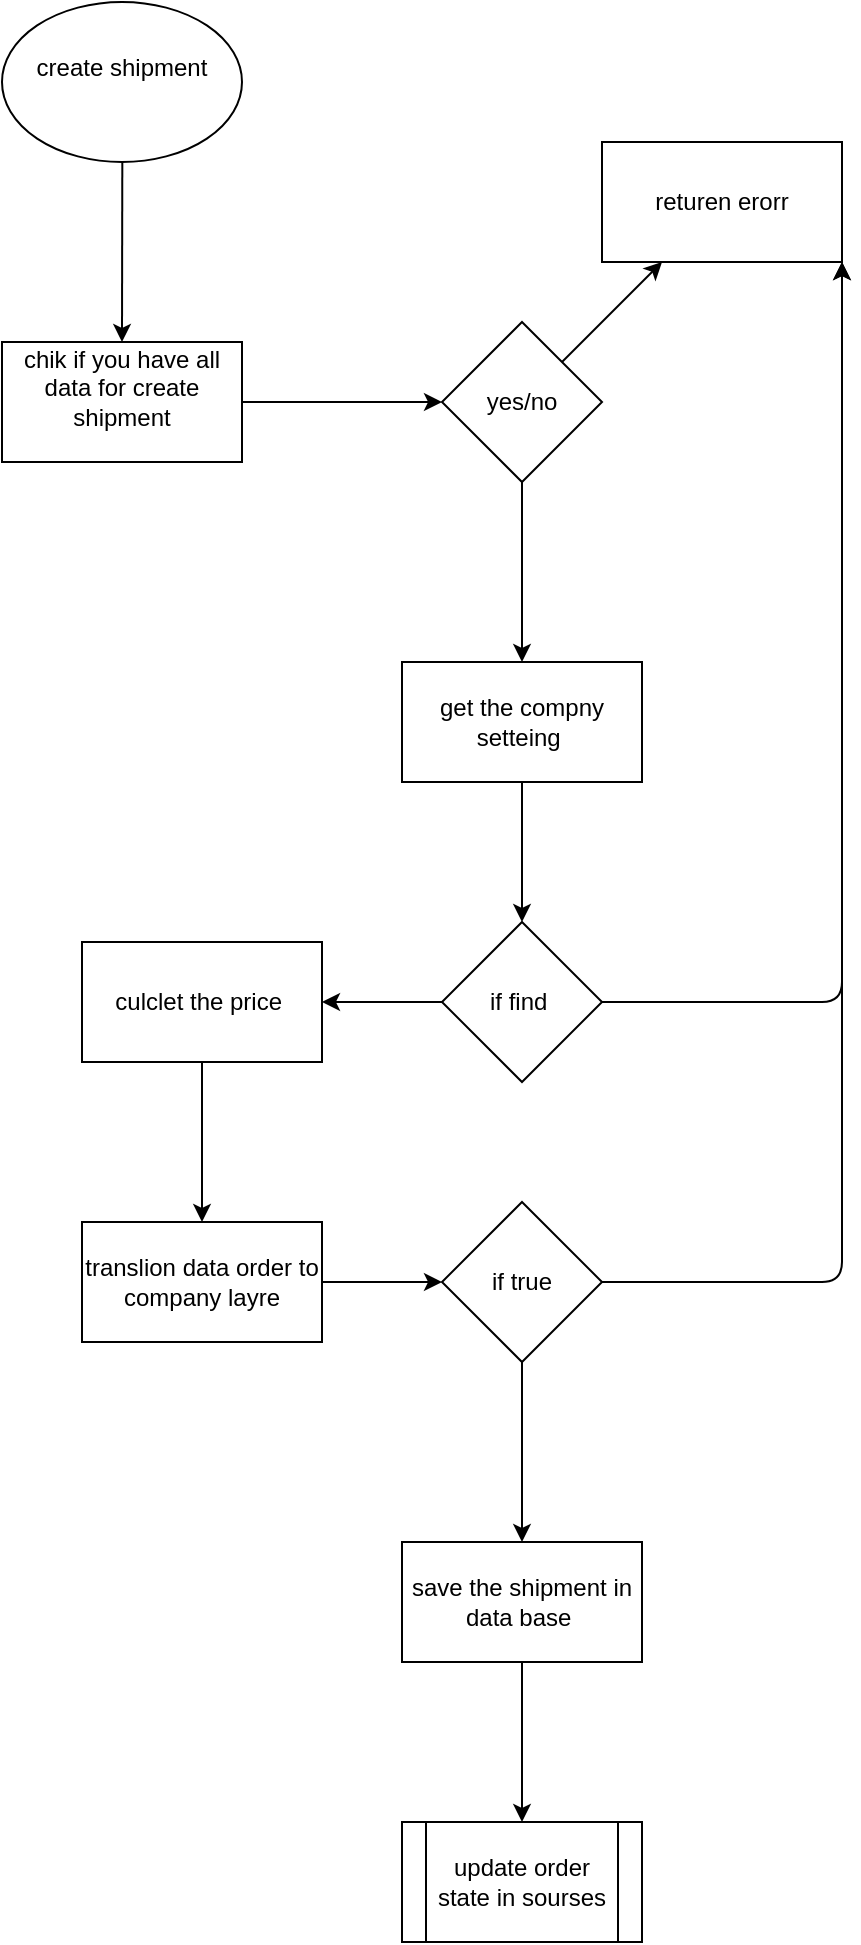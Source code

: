 <mxfile>
    <diagram id="vKrvu-MCxtGVyqOf4ojB" name="Page-1">
        <mxGraphModel dx="2525" dy="1060" grid="1" gridSize="10" guides="1" tooltips="1" connect="1" arrows="1" fold="1" page="1" pageScale="1" pageWidth="850" pageHeight="1100" math="0" shadow="0">
            <root>
                <mxCell id="0"/>
                <mxCell id="1" parent="0"/>
                <mxCell id="4" value="" style="edgeStyle=none;html=1;" edge="1" parent="1" source="2" target="3">
                    <mxGeometry relative="1" as="geometry"/>
                </mxCell>
                <mxCell id="2" value="create shipment&lt;div&gt;&lt;br&gt;&lt;/div&gt;" style="ellipse;whiteSpace=wrap;html=1;" vertex="1" parent="1">
                    <mxGeometry x="300" y="10" width="120" height="80" as="geometry"/>
                </mxCell>
                <mxCell id="6" value="" style="edgeStyle=none;html=1;" edge="1" parent="1" source="3" target="5">
                    <mxGeometry relative="1" as="geometry"/>
                </mxCell>
                <mxCell id="3" value="chik if you have all data for create shipment&lt;div&gt;&lt;br&gt;&lt;/div&gt;" style="whiteSpace=wrap;html=1;" vertex="1" parent="1">
                    <mxGeometry x="300" y="180" width="120" height="60" as="geometry"/>
                </mxCell>
                <mxCell id="8" value="" style="edgeStyle=none;html=1;" edge="1" parent="1" source="5" target="7">
                    <mxGeometry relative="1" as="geometry"/>
                </mxCell>
                <mxCell id="10" value="" style="edgeStyle=none;html=1;" edge="1" parent="1" source="5" target="9">
                    <mxGeometry relative="1" as="geometry"/>
                </mxCell>
                <mxCell id="5" value="yes/no" style="rhombus;whiteSpace=wrap;html=1;" vertex="1" parent="1">
                    <mxGeometry x="520" y="170" width="80" height="80" as="geometry"/>
                </mxCell>
                <mxCell id="7" value="returen erorr" style="whiteSpace=wrap;html=1;" vertex="1" parent="1">
                    <mxGeometry x="600" y="80" width="120" height="60" as="geometry"/>
                </mxCell>
                <mxCell id="12" value="" style="edgeStyle=none;html=1;" edge="1" parent="1" source="9" target="11">
                    <mxGeometry relative="1" as="geometry"/>
                </mxCell>
                <mxCell id="9" value="get the compny setteing&amp;nbsp;" style="whiteSpace=wrap;html=1;" vertex="1" parent="1">
                    <mxGeometry x="500" y="340" width="120" height="60" as="geometry"/>
                </mxCell>
                <mxCell id="14" value="" style="edgeStyle=none;html=1;" edge="1" parent="1" source="11" target="13">
                    <mxGeometry relative="1" as="geometry"/>
                </mxCell>
                <mxCell id="15" style="edgeStyle=none;html=1;exitX=1;exitY=0.5;exitDx=0;exitDy=0;entryX=1;entryY=1;entryDx=0;entryDy=0;" edge="1" parent="1" source="11" target="7">
                    <mxGeometry relative="1" as="geometry">
                        <Array as="points">
                            <mxPoint x="720" y="510"/>
                        </Array>
                    </mxGeometry>
                </mxCell>
                <mxCell id="11" value="if find&amp;nbsp;" style="rhombus;whiteSpace=wrap;html=1;" vertex="1" parent="1">
                    <mxGeometry x="520" y="470" width="80" height="80" as="geometry"/>
                </mxCell>
                <mxCell id="17" value="" style="edgeStyle=none;html=1;" edge="1" parent="1" source="13" target="16">
                    <mxGeometry relative="1" as="geometry"/>
                </mxCell>
                <mxCell id="13" value="culclet the price&amp;nbsp;" style="whiteSpace=wrap;html=1;" vertex="1" parent="1">
                    <mxGeometry x="340" y="480" width="120" height="60" as="geometry"/>
                </mxCell>
                <mxCell id="19" value="" style="edgeStyle=none;html=1;" edge="1" parent="1" source="16" target="18">
                    <mxGeometry relative="1" as="geometry"/>
                </mxCell>
                <mxCell id="16" value="translion data order to company layre" style="whiteSpace=wrap;html=1;" vertex="1" parent="1">
                    <mxGeometry x="340" y="620" width="120" height="60" as="geometry"/>
                </mxCell>
                <mxCell id="20" style="edgeStyle=none;html=1;exitX=1;exitY=0.5;exitDx=0;exitDy=0;entryX=1;entryY=1;entryDx=0;entryDy=0;" edge="1" parent="1" source="18" target="7">
                    <mxGeometry relative="1" as="geometry">
                        <mxPoint x="810" y="60" as="targetPoint"/>
                        <Array as="points">
                            <mxPoint x="720" y="650"/>
                        </Array>
                    </mxGeometry>
                </mxCell>
                <mxCell id="22" value="" style="edgeStyle=none;html=1;" edge="1" parent="1" source="18" target="21">
                    <mxGeometry relative="1" as="geometry"/>
                </mxCell>
                <mxCell id="18" value="if true" style="rhombus;whiteSpace=wrap;html=1;" vertex="1" parent="1">
                    <mxGeometry x="520" y="610" width="80" height="80" as="geometry"/>
                </mxCell>
                <mxCell id="24" value="" style="edgeStyle=none;html=1;" edge="1" parent="1" source="21" target="23">
                    <mxGeometry relative="1" as="geometry"/>
                </mxCell>
                <mxCell id="21" value="save the shipment in data base&amp;nbsp;" style="whiteSpace=wrap;html=1;" vertex="1" parent="1">
                    <mxGeometry x="500" y="780" width="120" height="60" as="geometry"/>
                </mxCell>
                <mxCell id="23" value="update order state in sourses" style="shape=process;whiteSpace=wrap;html=1;backgroundOutline=1;" vertex="1" parent="1">
                    <mxGeometry x="500" y="920" width="120" height="60" as="geometry"/>
                </mxCell>
            </root>
        </mxGraphModel>
    </diagram>
</mxfile>